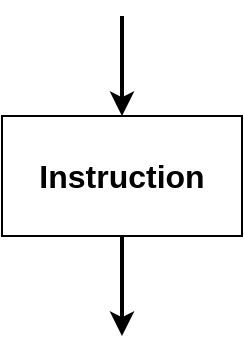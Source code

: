 <mxfile version="20.3.0" type="device"><diagram id="cTt6UF2_JWEa93O_Kv6o" name="Page-1"><mxGraphModel dx="1102" dy="685" grid="1" gridSize="10" guides="1" tooltips="1" connect="1" arrows="1" fold="1" page="1" pageScale="1" pageWidth="827" pageHeight="1169" math="0" shadow="0"><root><mxCell id="0"/><mxCell id="1" parent="0"/><mxCell id="XezT3dABuXnROSyzLYss-1" value="&lt;font style=&quot;font-size: 16px;&quot;&gt;&lt;b&gt;Instruction&lt;/b&gt;&lt;/font&gt;" style="rounded=0;whiteSpace=wrap;html=1;" vertex="1" parent="1"><mxGeometry x="350" y="320" width="120" height="60" as="geometry"/></mxCell><mxCell id="XezT3dABuXnROSyzLYss-2" value="" style="endArrow=classic;html=1;rounded=0;fontSize=16;entryX=0.5;entryY=0;entryDx=0;entryDy=0;strokeWidth=2;" edge="1" parent="1" target="XezT3dABuXnROSyzLYss-1"><mxGeometry width="50" height="50" relative="1" as="geometry"><mxPoint x="410" y="270" as="sourcePoint"/><mxPoint x="440" y="320" as="targetPoint"/></mxGeometry></mxCell><mxCell id="XezT3dABuXnROSyzLYss-3" value="" style="endArrow=classic;html=1;rounded=0;strokeWidth=2;fontSize=16;exitX=0.5;exitY=1;exitDx=0;exitDy=0;" edge="1" parent="1" source="XezT3dABuXnROSyzLYss-1"><mxGeometry width="50" height="50" relative="1" as="geometry"><mxPoint x="390" y="370" as="sourcePoint"/><mxPoint x="410" y="430" as="targetPoint"/></mxGeometry></mxCell></root></mxGraphModel></diagram></mxfile>